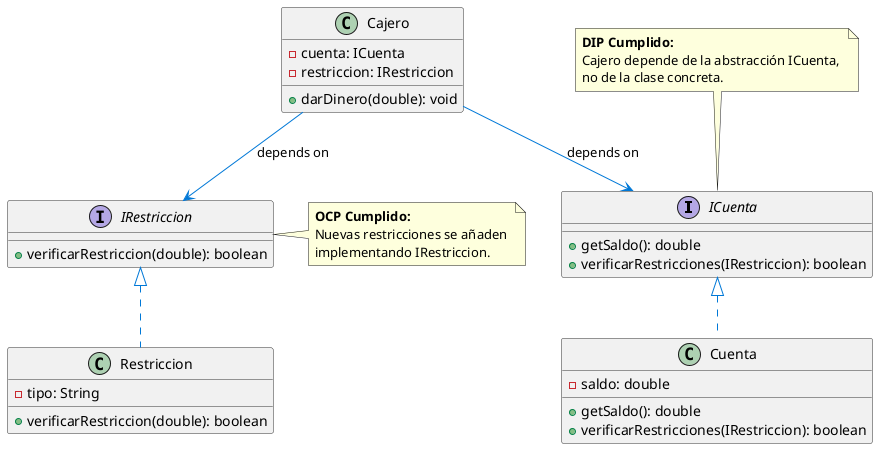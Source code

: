 @startuml
skinparam class {
    BackgroundColor<<Interface>> LightGray
    ArrowColor #0078D7
    BorderColor #333
}

' Definición de interfaces
interface ICuenta {
  + getSaldo(): double
  + verificarRestricciones(IRestriccion): boolean
}

interface IRestriccion {
  + verificarRestriccion(double): boolean
}

' Clases concretas
class Cuenta {
  - saldo: double
  + getSaldo(): double
  + verificarRestricciones(IRestriccion): boolean
}

class Restriccion {
  - tipo: String
  + verificarRestriccion(double): boolean
}

' Clase Cajero con inyección de dependencias
class Cajero {
  - cuenta: ICuenta
  - restriccion: IRestriccion
  + darDinero(double): void
}

' Relaciones de implementación
Cuenta .up.|> ICuenta
Restriccion .up.|> IRestriccion

' Dependencias del Cajero (inyección)
Cajero --> ICuenta : depends on
Cajero --> IRestriccion : depends on

' Notas SOLID
note top of ICuenta 
  <b>DIP Cumplido:</b> 
  Cajero depende de la abstracción ICuenta, 
  no de la clase concreta.
end note

note right of IRestriccion 
  <b>OCP Cumplido:</b> 
  Nuevas restricciones se añaden 
  implementando IRestriccion.
end note
@enduml
